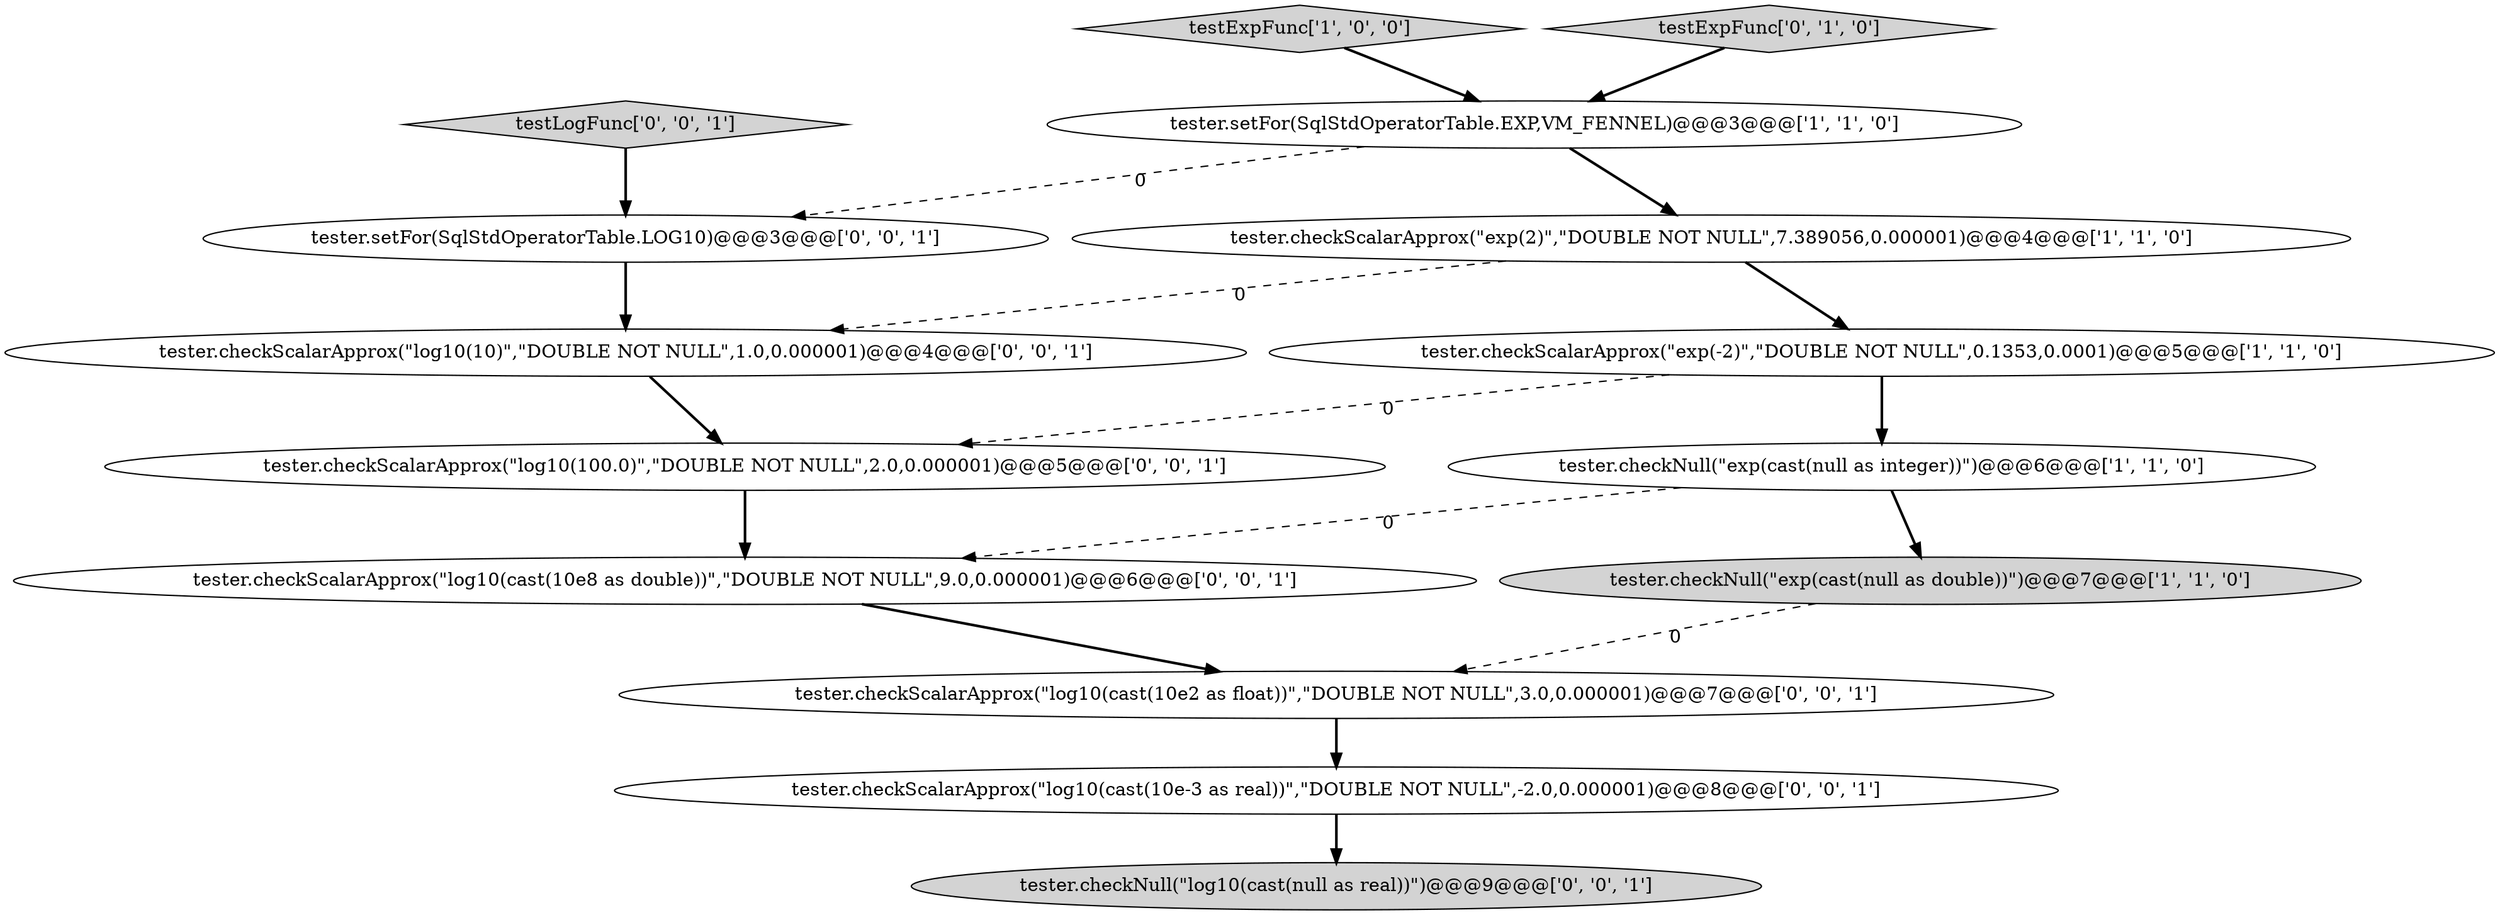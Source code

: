 digraph {
11 [style = filled, label = "tester.checkNull(\"log10(cast(null as real))\")@@@9@@@['0', '0', '1']", fillcolor = lightgray, shape = ellipse image = "AAA0AAABBB3BBB"];
0 [style = filled, label = "tester.checkNull(\"exp(cast(null as integer))\")@@@6@@@['1', '1', '0']", fillcolor = white, shape = ellipse image = "AAA0AAABBB1BBB"];
14 [style = filled, label = "tester.checkScalarApprox(\"log10(cast(10e-3 as real))\",\"DOUBLE NOT NULL\",-2.0,0.000001)@@@8@@@['0', '0', '1']", fillcolor = white, shape = ellipse image = "AAA0AAABBB3BBB"];
4 [style = filled, label = "tester.checkScalarApprox(\"exp(2)\",\"DOUBLE NOT NULL\",7.389056,0.000001)@@@4@@@['1', '1', '0']", fillcolor = white, shape = ellipse image = "AAA0AAABBB1BBB"];
3 [style = filled, label = "tester.setFor(SqlStdOperatorTable.EXP,VM_FENNEL)@@@3@@@['1', '1', '0']", fillcolor = white, shape = ellipse image = "AAA0AAABBB1BBB"];
10 [style = filled, label = "tester.checkScalarApprox(\"log10(10)\",\"DOUBLE NOT NULL\",1.0,0.000001)@@@4@@@['0', '0', '1']", fillcolor = white, shape = ellipse image = "AAA0AAABBB3BBB"];
1 [style = filled, label = "testExpFunc['1', '0', '0']", fillcolor = lightgray, shape = diamond image = "AAA0AAABBB1BBB"];
13 [style = filled, label = "tester.checkScalarApprox(\"log10(100.0)\",\"DOUBLE NOT NULL\",2.0,0.000001)@@@5@@@['0', '0', '1']", fillcolor = white, shape = ellipse image = "AAA0AAABBB3BBB"];
6 [style = filled, label = "testExpFunc['0', '1', '0']", fillcolor = lightgray, shape = diamond image = "AAA0AAABBB2BBB"];
12 [style = filled, label = "tester.checkScalarApprox(\"log10(cast(10e2 as float))\",\"DOUBLE NOT NULL\",3.0,0.000001)@@@7@@@['0', '0', '1']", fillcolor = white, shape = ellipse image = "AAA0AAABBB3BBB"];
2 [style = filled, label = "tester.checkNull(\"exp(cast(null as double))\")@@@7@@@['1', '1', '0']", fillcolor = lightgray, shape = ellipse image = "AAA0AAABBB1BBB"];
9 [style = filled, label = "tester.checkScalarApprox(\"log10(cast(10e8 as double))\",\"DOUBLE NOT NULL\",9.0,0.000001)@@@6@@@['0', '0', '1']", fillcolor = white, shape = ellipse image = "AAA0AAABBB3BBB"];
5 [style = filled, label = "tester.checkScalarApprox(\"exp(-2)\",\"DOUBLE NOT NULL\",0.1353,0.0001)@@@5@@@['1', '1', '0']", fillcolor = white, shape = ellipse image = "AAA0AAABBB1BBB"];
7 [style = filled, label = "testLogFunc['0', '0', '1']", fillcolor = lightgray, shape = diamond image = "AAA0AAABBB3BBB"];
8 [style = filled, label = "tester.setFor(SqlStdOperatorTable.LOG10)@@@3@@@['0', '0', '1']", fillcolor = white, shape = ellipse image = "AAA0AAABBB3BBB"];
1->3 [style = bold, label=""];
5->13 [style = dashed, label="0"];
3->8 [style = dashed, label="0"];
6->3 [style = bold, label=""];
8->10 [style = bold, label=""];
12->14 [style = bold, label=""];
2->12 [style = dashed, label="0"];
13->9 [style = bold, label=""];
9->12 [style = bold, label=""];
0->9 [style = dashed, label="0"];
4->10 [style = dashed, label="0"];
5->0 [style = bold, label=""];
10->13 [style = bold, label=""];
7->8 [style = bold, label=""];
14->11 [style = bold, label=""];
4->5 [style = bold, label=""];
3->4 [style = bold, label=""];
0->2 [style = bold, label=""];
}
